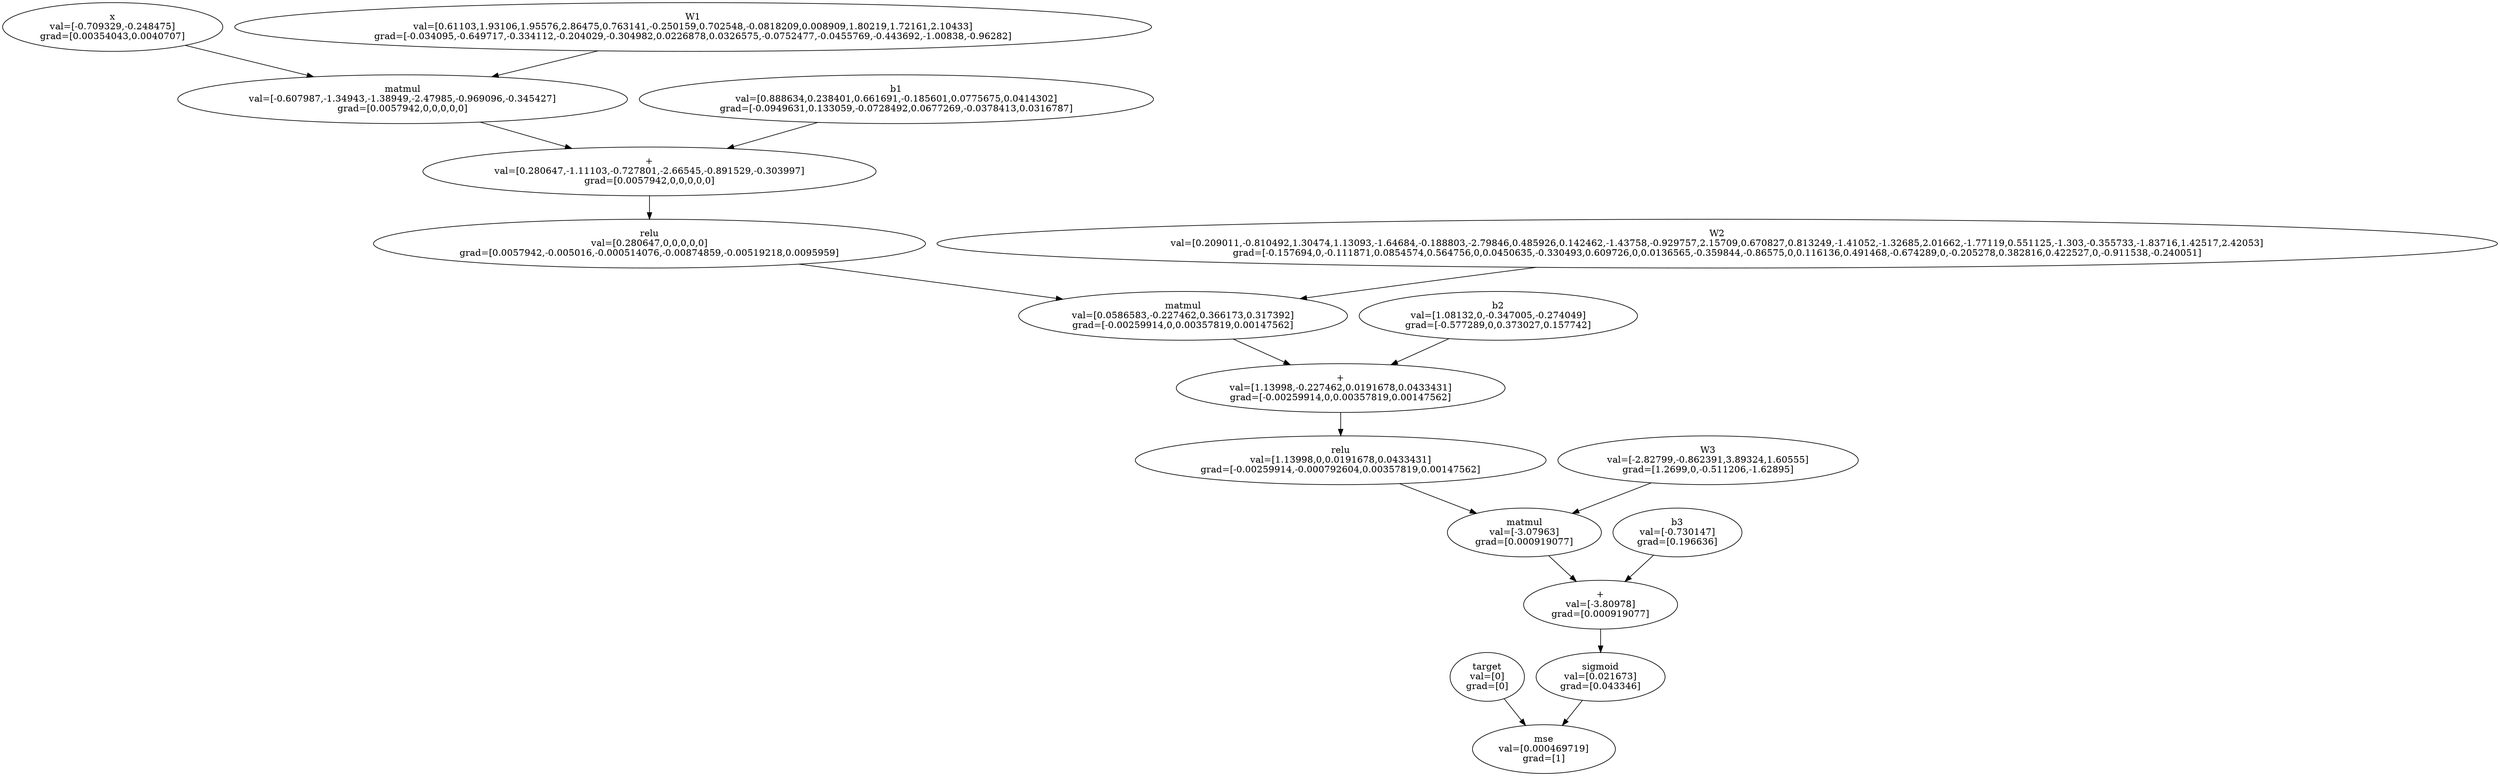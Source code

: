 digraph ComputationalGraph {
  node6724022 [label="target\nval=[0]\ngrad=[0]"];
  node6724012 [label="x\nval=[-0.709329,-0.248475]\ngrad=[0.00354043,0.0040707]"];
  node4564018 [label="W1\nval=[0.61103,1.93106,1.95576,2.86475,0.763141,-0.250159,0.702548,-0.0818209,0.008909,1.80219,1.72161,2.10433]\ngrad=[-0.034095,-0.649717,-0.334112,-0.204029,-0.304982,0.0226878,0.0326575,-0.0752477,-0.0455769,-0.443692,-1.00838,-0.96282]"];
  node6724013 [label="matmul\nval=[-0.607987,-1.34943,-1.38949,-2.47985,-0.969096,-0.345427]\ngrad=[0.0057942,0,0,0,0,0]"];
  node6724012 -> node6724013;
  node4564018 -> node6724013;
  node4564019 [label="b1\nval=[0.888634,0.238401,0.661691,-0.185601,0.0775675,0.0414302]\ngrad=[-0.0949631,0.133059,-0.0728492,0.0677269,-0.0378413,0.0316787]"];
  node6724014 [label="+\nval=[0.280647,-1.11103,-0.727801,-2.66545,-0.891529,-0.303997]\ngrad=[0.0057942,0,0,0,0,0]"];
  node6724013 -> node6724014;
  node4564019 -> node6724014;
  node6724015 [label="relu\nval=[0.280647,0,0,0,0,0]\ngrad=[0.0057942,-0.005016,-0.000514076,-0.00874859,-0.00519218,0.0095959]"];
  node6724014 -> node6724015;
  node4564020 [label="W2\nval=[0.209011,-0.810492,1.30474,1.13093,-1.64684,-0.188803,-2.79846,0.485926,0.142462,-1.43758,-0.929757,2.15709,0.670827,0.813249,-1.41052,-1.32685,2.01662,-1.77119,0.551125,-1.303,-0.355733,-1.83716,1.42517,2.42053]\ngrad=[-0.157694,0,-0.111871,0.0854574,0.564756,0,0.0450635,-0.330493,0.609726,0,0.0136565,-0.359844,-0.86575,0,0.116136,0.491468,-0.674289,0,-0.205278,0.382816,0.422527,0,-0.911538,-0.240051]"];
  node6724016 [label="matmul\nval=[0.0586583,-0.227462,0.366173,0.317392]\ngrad=[-0.00259914,0,0.00357819,0.00147562]"];
  node6724015 -> node6724016;
  node4564020 -> node6724016;
  node4564021 [label="b2\nval=[1.08132,0,-0.347005,-0.274049]\ngrad=[-0.577289,0,0.373027,0.157742]"];
  node6724017 [label="+\nval=[1.13998,-0.227462,0.0191678,0.0433431]\ngrad=[-0.00259914,0,0.00357819,0.00147562]"];
  node6724016 -> node6724017;
  node4564021 -> node6724017;
  node6724018 [label="relu\nval=[1.13998,0,0.0191678,0.0433431]\ngrad=[-0.00259914,-0.000792604,0.00357819,0.00147562]"];
  node6724017 -> node6724018;
  node4564022 [label="W3\nval=[-2.82799,-0.862391,3.89324,1.60555]\ngrad=[1.2699,0,-0.511206,-1.62895]"];
  node6724019 [label="matmul\nval=[-3.07963]\ngrad=[0.000919077]"];
  node6724018 -> node6724019;
  node4564022 -> node6724019;
  node4564023 [label="b3\nval=[-0.730147]\ngrad=[0.196636]"];
  node6724020 [label="+\nval=[-3.80978]\ngrad=[0.000919077]"];
  node6724019 -> node6724020;
  node4564023 -> node6724020;
  node6724021 [label="sigmoid\nval=[0.021673]\ngrad=[0.043346]"];
  node6724020 -> node6724021;
  node6724023 [label="mse\nval=[0.000469719]\ngrad=[1]"];
  node6724022 -> node6724023;
  node6724021 -> node6724023;
}
